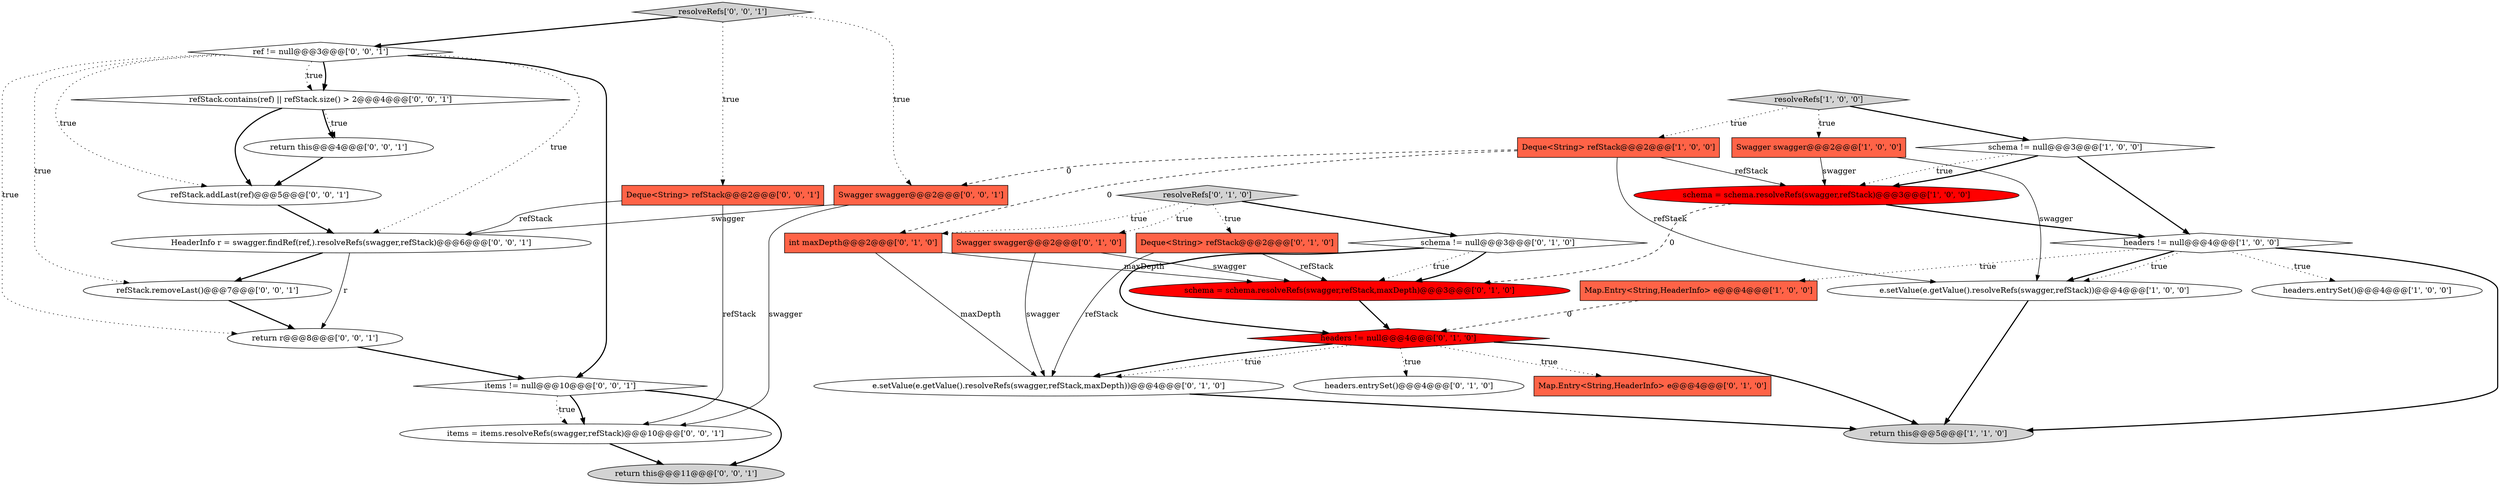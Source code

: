 digraph {
0 [style = filled, label = "schema != null@@@3@@@['1', '0', '0']", fillcolor = white, shape = diamond image = "AAA0AAABBB1BBB"];
18 [style = filled, label = "schema = schema.resolveRefs(swagger,refStack,maxDepth)@@@3@@@['0', '1', '0']", fillcolor = red, shape = ellipse image = "AAA1AAABBB2BBB"];
17 [style = filled, label = "schema != null@@@3@@@['0', '1', '0']", fillcolor = white, shape = diamond image = "AAA0AAABBB2BBB"];
26 [style = filled, label = "refStack.contains(ref) || refStack.size() > 2@@@4@@@['0', '0', '1']", fillcolor = white, shape = diamond image = "AAA0AAABBB3BBB"];
28 [style = filled, label = "return r@@@8@@@['0', '0', '1']", fillcolor = white, shape = ellipse image = "AAA0AAABBB3BBB"];
24 [style = filled, label = "Deque<String> refStack@@@2@@@['0', '0', '1']", fillcolor = tomato, shape = box image = "AAA0AAABBB3BBB"];
2 [style = filled, label = "e.setValue(e.getValue().resolveRefs(swagger,refStack))@@@4@@@['1', '0', '0']", fillcolor = white, shape = ellipse image = "AAA0AAABBB1BBB"];
5 [style = filled, label = "Map.Entry<String,HeaderInfo> e@@@4@@@['1', '0', '0']", fillcolor = tomato, shape = box image = "AAA1AAABBB1BBB"];
8 [style = filled, label = "return this@@@5@@@['1', '1', '0']", fillcolor = lightgray, shape = ellipse image = "AAA0AAABBB1BBB"];
31 [style = filled, label = "resolveRefs['0', '0', '1']", fillcolor = lightgray, shape = diamond image = "AAA0AAABBB3BBB"];
3 [style = filled, label = "schema = schema.resolveRefs(swagger,refStack)@@@3@@@['1', '0', '0']", fillcolor = red, shape = ellipse image = "AAA1AAABBB1BBB"];
22 [style = filled, label = "items != null@@@10@@@['0', '0', '1']", fillcolor = white, shape = diamond image = "AAA0AAABBB3BBB"];
11 [style = filled, label = "Deque<String> refStack@@@2@@@['0', '1', '0']", fillcolor = tomato, shape = box image = "AAA0AAABBB2BBB"];
4 [style = filled, label = "headers != null@@@4@@@['1', '0', '0']", fillcolor = white, shape = diamond image = "AAA0AAABBB1BBB"];
6 [style = filled, label = "resolveRefs['1', '0', '0']", fillcolor = lightgray, shape = diamond image = "AAA0AAABBB1BBB"];
13 [style = filled, label = "headers.entrySet()@@@4@@@['0', '1', '0']", fillcolor = white, shape = ellipse image = "AAA0AAABBB2BBB"];
19 [style = filled, label = "headers != null@@@4@@@['0', '1', '0']", fillcolor = red, shape = diamond image = "AAA1AAABBB2BBB"];
30 [style = filled, label = "items = items.resolveRefs(swagger,refStack)@@@10@@@['0', '0', '1']", fillcolor = white, shape = ellipse image = "AAA0AAABBB3BBB"];
21 [style = filled, label = "refStack.removeLast()@@@7@@@['0', '0', '1']", fillcolor = white, shape = ellipse image = "AAA0AAABBB3BBB"];
10 [style = filled, label = "e.setValue(e.getValue().resolveRefs(swagger,refStack,maxDepth))@@@4@@@['0', '1', '0']", fillcolor = white, shape = ellipse image = "AAA0AAABBB2BBB"];
29 [style = filled, label = "return this@@@11@@@['0', '0', '1']", fillcolor = lightgray, shape = ellipse image = "AAA0AAABBB3BBB"];
14 [style = filled, label = "resolveRefs['0', '1', '0']", fillcolor = lightgray, shape = diamond image = "AAA0AAABBB2BBB"];
12 [style = filled, label = "Map.Entry<String,HeaderInfo> e@@@4@@@['0', '1', '0']", fillcolor = tomato, shape = box image = "AAA0AAABBB2BBB"];
27 [style = filled, label = "Swagger swagger@@@2@@@['0', '0', '1']", fillcolor = tomato, shape = box image = "AAA0AAABBB3BBB"];
20 [style = filled, label = "ref != null@@@3@@@['0', '0', '1']", fillcolor = white, shape = diamond image = "AAA0AAABBB3BBB"];
32 [style = filled, label = "return this@@@4@@@['0', '0', '1']", fillcolor = white, shape = ellipse image = "AAA0AAABBB3BBB"];
25 [style = filled, label = "HeaderInfo r = swagger.findRef(ref,).resolveRefs(swagger,refStack)@@@6@@@['0', '0', '1']", fillcolor = white, shape = ellipse image = "AAA0AAABBB3BBB"];
23 [style = filled, label = "refStack.addLast(ref)@@@5@@@['0', '0', '1']", fillcolor = white, shape = ellipse image = "AAA0AAABBB3BBB"];
7 [style = filled, label = "Swagger swagger@@@2@@@['1', '0', '0']", fillcolor = tomato, shape = box image = "AAA0AAABBB1BBB"];
1 [style = filled, label = "headers.entrySet()@@@4@@@['1', '0', '0']", fillcolor = white, shape = ellipse image = "AAA0AAABBB1BBB"];
9 [style = filled, label = "Deque<String> refStack@@@2@@@['1', '0', '0']", fillcolor = tomato, shape = box image = "AAA1AAABBB1BBB"];
15 [style = filled, label = "Swagger swagger@@@2@@@['0', '1', '0']", fillcolor = tomato, shape = box image = "AAA0AAABBB2BBB"];
16 [style = filled, label = "int maxDepth@@@2@@@['0', '1', '0']", fillcolor = tomato, shape = box image = "AAA1AAABBB2BBB"];
19->10 [style = dotted, label="true"];
0->3 [style = bold, label=""];
4->5 [style = dotted, label="true"];
9->2 [style = solid, label="refStack"];
15->18 [style = solid, label="swagger"];
23->25 [style = bold, label=""];
15->10 [style = solid, label="swagger"];
9->16 [style = dashed, label="0"];
20->25 [style = dotted, label="true"];
9->3 [style = solid, label="refStack"];
11->10 [style = solid, label="refStack"];
26->32 [style = bold, label=""];
32->23 [style = bold, label=""];
17->18 [style = dotted, label="true"];
4->1 [style = dotted, label="true"];
28->22 [style = bold, label=""];
20->26 [style = bold, label=""];
3->18 [style = dashed, label="0"];
20->26 [style = dotted, label="true"];
18->19 [style = bold, label=""];
22->29 [style = bold, label=""];
19->12 [style = dotted, label="true"];
7->3 [style = solid, label="swagger"];
9->27 [style = dashed, label="0"];
24->25 [style = solid, label="refStack"];
19->10 [style = bold, label=""];
14->17 [style = bold, label=""];
6->0 [style = bold, label=""];
16->10 [style = solid, label="maxDepth"];
19->13 [style = dotted, label="true"];
20->21 [style = dotted, label="true"];
4->2 [style = bold, label=""];
24->30 [style = solid, label="refStack"];
3->4 [style = bold, label=""];
17->19 [style = bold, label=""];
22->30 [style = bold, label=""];
19->8 [style = bold, label=""];
30->29 [style = bold, label=""];
21->28 [style = bold, label=""];
20->22 [style = bold, label=""];
25->28 [style = solid, label="r"];
14->16 [style = dotted, label="true"];
14->15 [style = dotted, label="true"];
11->18 [style = solid, label="refStack"];
10->8 [style = bold, label=""];
6->9 [style = dotted, label="true"];
20->28 [style = dotted, label="true"];
26->32 [style = dotted, label="true"];
0->4 [style = bold, label=""];
26->23 [style = bold, label=""];
20->23 [style = dotted, label="true"];
27->30 [style = solid, label="swagger"];
31->27 [style = dotted, label="true"];
6->7 [style = dotted, label="true"];
14->11 [style = dotted, label="true"];
4->8 [style = bold, label=""];
31->24 [style = dotted, label="true"];
7->2 [style = solid, label="swagger"];
0->3 [style = dotted, label="true"];
22->30 [style = dotted, label="true"];
31->20 [style = bold, label=""];
27->25 [style = solid, label="swagger"];
16->18 [style = solid, label="maxDepth"];
5->19 [style = dashed, label="0"];
4->2 [style = dotted, label="true"];
17->18 [style = bold, label=""];
25->21 [style = bold, label=""];
2->8 [style = bold, label=""];
}
